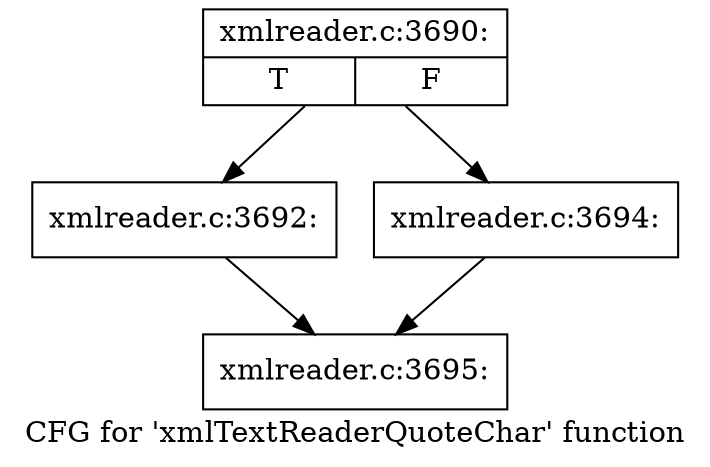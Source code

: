 digraph "CFG for 'xmlTextReaderQuoteChar' function" {
	label="CFG for 'xmlTextReaderQuoteChar' function";

	Node0x481f6f0 [shape=record,label="{xmlreader.c:3690:|{<s0>T|<s1>F}}"];
	Node0x481f6f0 -> Node0x481ec40;
	Node0x481f6f0 -> Node0x481f910;
	Node0x481ec40 [shape=record,label="{xmlreader.c:3692:}"];
	Node0x481ec40 -> Node0x481fa20;
	Node0x481f910 [shape=record,label="{xmlreader.c:3694:}"];
	Node0x481f910 -> Node0x481fa20;
	Node0x481fa20 [shape=record,label="{xmlreader.c:3695:}"];
}
